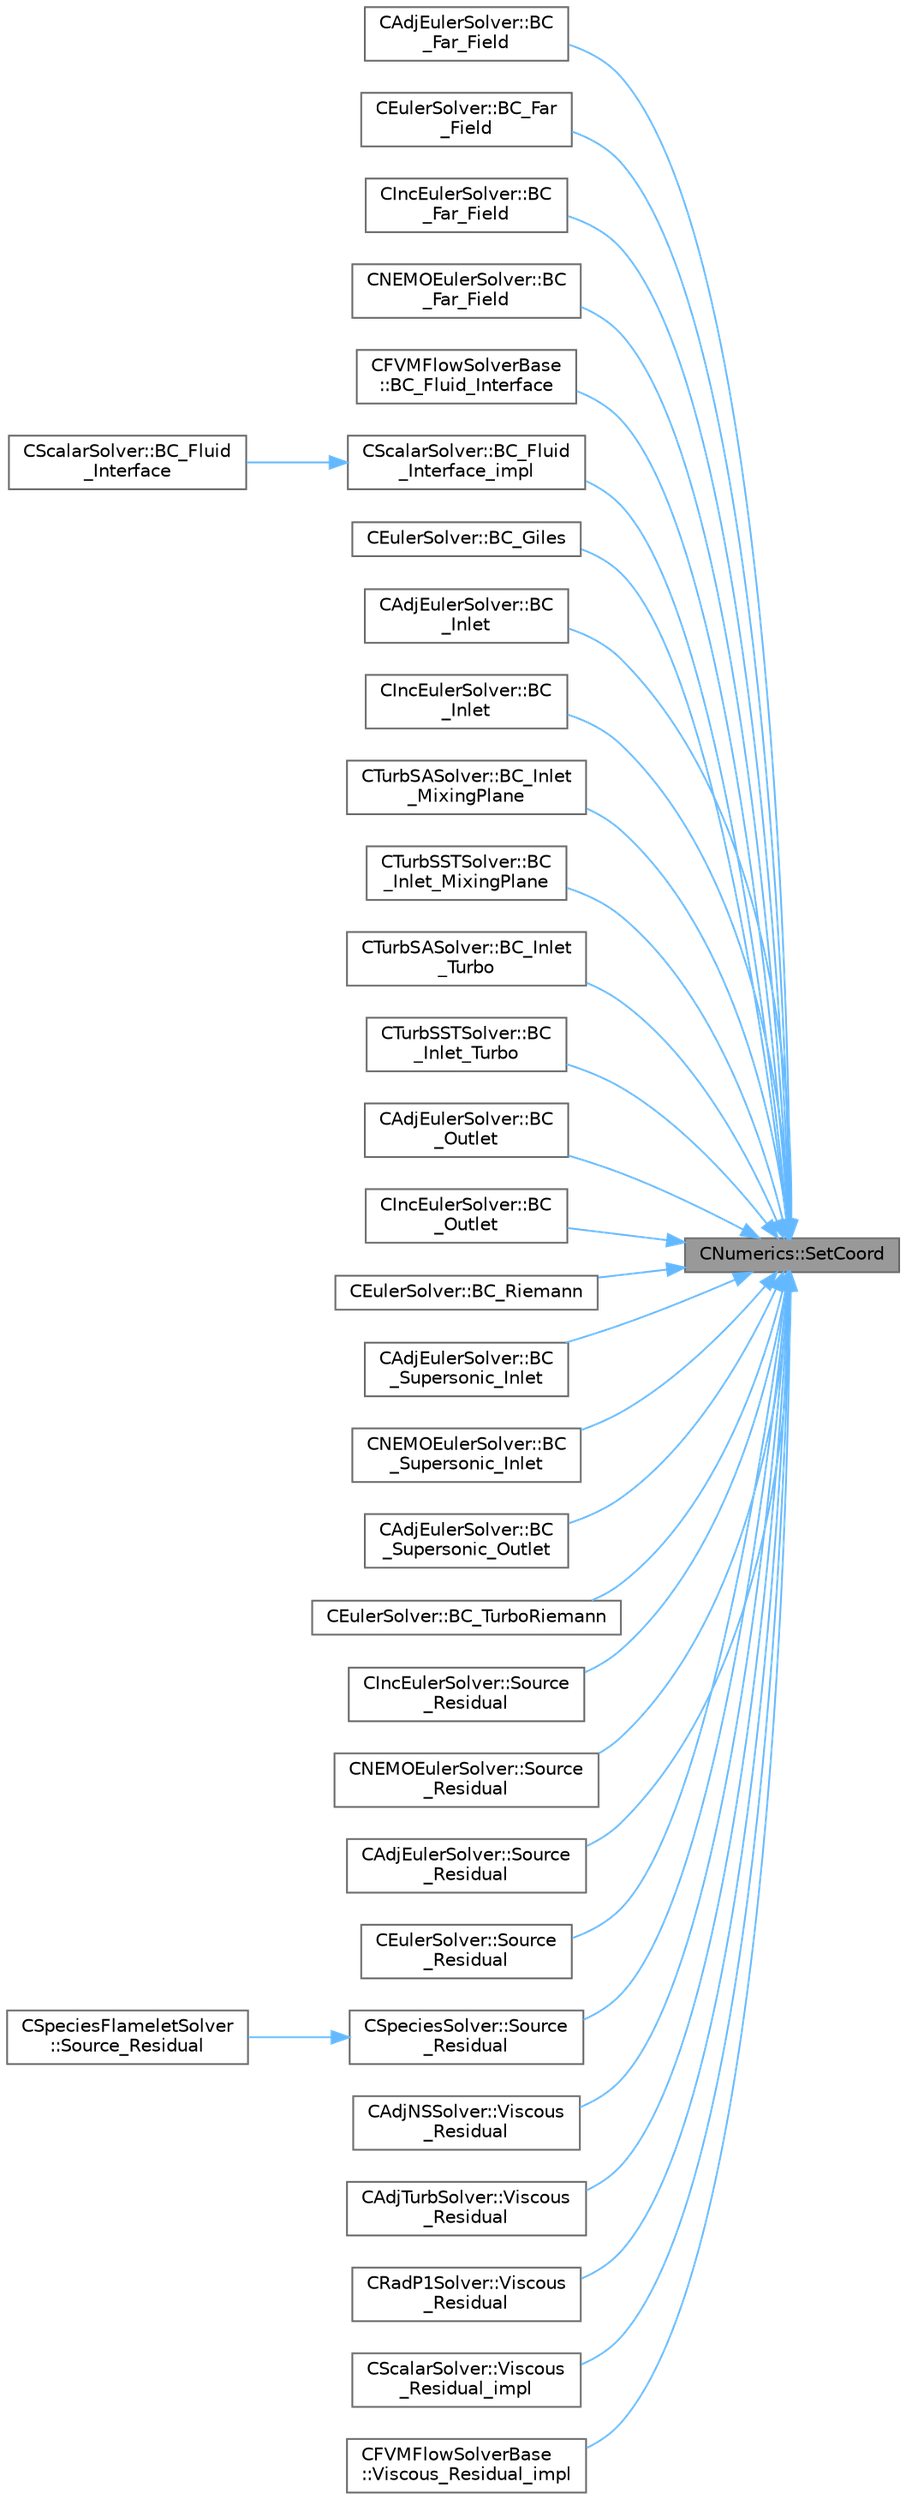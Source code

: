 digraph "CNumerics::SetCoord"
{
 // LATEX_PDF_SIZE
  bgcolor="transparent";
  edge [fontname=Helvetica,fontsize=10,labelfontname=Helvetica,labelfontsize=10];
  node [fontname=Helvetica,fontsize=10,shape=box,height=0.2,width=0.4];
  rankdir="RL";
  Node1 [id="Node000001",label="CNumerics::SetCoord",height=0.2,width=0.4,color="gray40", fillcolor="grey60", style="filled", fontcolor="black",tooltip="Set coordinates of the points."];
  Node1 -> Node2 [id="edge1_Node000001_Node000002",dir="back",color="steelblue1",style="solid",tooltip=" "];
  Node2 [id="Node000002",label="CAdjEulerSolver::BC\l_Far_Field",height=0.2,width=0.4,color="grey40", fillcolor="white", style="filled",URL="$classCAdjEulerSolver.html#ad145d66ed2938ef1b6a187d3133ee101",tooltip="Impose the boundary condition to the far field using characteristics."];
  Node1 -> Node3 [id="edge2_Node000001_Node000003",dir="back",color="steelblue1",style="solid",tooltip=" "];
  Node3 [id="Node000003",label="CEulerSolver::BC_Far\l_Field",height=0.2,width=0.4,color="grey40", fillcolor="white", style="filled",URL="$classCEulerSolver.html#a11facef76cf89c53ed82c54895c057a9",tooltip="Impose the far-field boundary condition using characteristics."];
  Node1 -> Node4 [id="edge3_Node000001_Node000004",dir="back",color="steelblue1",style="solid",tooltip=" "];
  Node4 [id="Node000004",label="CIncEulerSolver::BC\l_Far_Field",height=0.2,width=0.4,color="grey40", fillcolor="white", style="filled",URL="$classCIncEulerSolver.html#a4344a93831dc3f6fd2830cbe8e0c1e3b",tooltip="Impose the far-field boundary condition using characteristics."];
  Node1 -> Node5 [id="edge4_Node000001_Node000005",dir="back",color="steelblue1",style="solid",tooltip=" "];
  Node5 [id="Node000005",label="CNEMOEulerSolver::BC\l_Far_Field",height=0.2,width=0.4,color="grey40", fillcolor="white", style="filled",URL="$classCNEMOEulerSolver.html#af35c1b20663aa6051487296077034f05",tooltip="Impose the far-field boundary condition using characteristics."];
  Node1 -> Node6 [id="edge5_Node000001_Node000006",dir="back",color="steelblue1",style="solid",tooltip=" "];
  Node6 [id="Node000006",label="CFVMFlowSolverBase\l::BC_Fluid_Interface",height=0.2,width=0.4,color="grey40", fillcolor="white", style="filled",URL="$classCFVMFlowSolverBase.html#aba13af32acdc3fdae92901125a94ab0f",tooltip="Impose the interface state across sliding meshes."];
  Node1 -> Node7 [id="edge6_Node000001_Node000007",dir="back",color="steelblue1",style="solid",tooltip=" "];
  Node7 [id="Node000007",label="CScalarSolver::BC_Fluid\l_Interface_impl",height=0.2,width=0.4,color="grey40", fillcolor="white", style="filled",URL="$classCScalarSolver.html#a72b57a00685a9745cd20e1ee5294c31d",tooltip="Generic implementation of the fluid interface boundary condition for scalar solvers."];
  Node7 -> Node8 [id="edge7_Node000007_Node000008",dir="back",color="steelblue1",style="solid",tooltip=" "];
  Node8 [id="Node000008",label="CScalarSolver::BC_Fluid\l_Interface",height=0.2,width=0.4,color="grey40", fillcolor="white", style="filled",URL="$classCScalarSolver.html#abe7852011de7a0d20b0b330729e0de50",tooltip="Impose the fluid interface boundary condition using transfer data."];
  Node1 -> Node9 [id="edge8_Node000001_Node000009",dir="back",color="steelblue1",style="solid",tooltip=" "];
  Node9 [id="Node000009",label="CEulerSolver::BC_Giles",height=0.2,width=0.4,color="grey40", fillcolor="white", style="filled",URL="$classCEulerSolver.html#a40fad0a57e8dcba8a8f4d4fa8eab02f0",tooltip="Impose the boundary condition using characteristic recostruction."];
  Node1 -> Node10 [id="edge9_Node000001_Node000010",dir="back",color="steelblue1",style="solid",tooltip=" "];
  Node10 [id="Node000010",label="CAdjEulerSolver::BC\l_Inlet",height=0.2,width=0.4,color="grey40", fillcolor="white", style="filled",URL="$classCAdjEulerSolver.html#ae32700e955c44bc12de7a818d8e412bf",tooltip="Impose the inlet boundary condition."];
  Node1 -> Node11 [id="edge10_Node000001_Node000011",dir="back",color="steelblue1",style="solid",tooltip=" "];
  Node11 [id="Node000011",label="CIncEulerSolver::BC\l_Inlet",height=0.2,width=0.4,color="grey40", fillcolor="white", style="filled",URL="$classCIncEulerSolver.html#ac0b00dbc68bbd80aa48f6249c6ea5c38",tooltip="Impose a subsonic inlet boundary condition."];
  Node1 -> Node12 [id="edge11_Node000001_Node000012",dir="back",color="steelblue1",style="solid",tooltip=" "];
  Node12 [id="Node000012",label="CTurbSASolver::BC_Inlet\l_MixingPlane",height=0.2,width=0.4,color="grey40", fillcolor="white", style="filled",URL="$classCTurbSASolver.html#a01e392cd5dd660196e86d7dec01d1acd",tooltip="Impose the inlet boundary condition."];
  Node1 -> Node13 [id="edge12_Node000001_Node000013",dir="back",color="steelblue1",style="solid",tooltip=" "];
  Node13 [id="Node000013",label="CTurbSSTSolver::BC\l_Inlet_MixingPlane",height=0.2,width=0.4,color="grey40", fillcolor="white", style="filled",URL="$classCTurbSSTSolver.html#a9d4b339f4ee99d06b604bf17a24e8fe8",tooltip="Impose the inlet boundary condition."];
  Node1 -> Node14 [id="edge13_Node000001_Node000014",dir="back",color="steelblue1",style="solid",tooltip=" "];
  Node14 [id="Node000014",label="CTurbSASolver::BC_Inlet\l_Turbo",height=0.2,width=0.4,color="grey40", fillcolor="white", style="filled",URL="$classCTurbSASolver.html#a9cdd12aa912c00c12dbb80cc21c7977a",tooltip="Impose the inlet boundary condition."];
  Node1 -> Node15 [id="edge14_Node000001_Node000015",dir="back",color="steelblue1",style="solid",tooltip=" "];
  Node15 [id="Node000015",label="CTurbSSTSolver::BC\l_Inlet_Turbo",height=0.2,width=0.4,color="grey40", fillcolor="white", style="filled",URL="$classCTurbSSTSolver.html#a054ade13cc21d3d718c8fa2f2d514112",tooltip="Impose the inlet boundary condition."];
  Node1 -> Node16 [id="edge15_Node000001_Node000016",dir="back",color="steelblue1",style="solid",tooltip=" "];
  Node16 [id="Node000016",label="CAdjEulerSolver::BC\l_Outlet",height=0.2,width=0.4,color="grey40", fillcolor="white", style="filled",URL="$classCAdjEulerSolver.html#a606732a2540893587de80506c5d0ac70",tooltip="Impose the outlet boundary condition."];
  Node1 -> Node17 [id="edge16_Node000001_Node000017",dir="back",color="steelblue1",style="solid",tooltip=" "];
  Node17 [id="Node000017",label="CIncEulerSolver::BC\l_Outlet",height=0.2,width=0.4,color="grey40", fillcolor="white", style="filled",URL="$classCIncEulerSolver.html#afc1e6b64c1d323261468e1aa04b110ad",tooltip="Impose the outlet boundary condition."];
  Node1 -> Node18 [id="edge17_Node000001_Node000018",dir="back",color="steelblue1",style="solid",tooltip=" "];
  Node18 [id="Node000018",label="CEulerSolver::BC_Riemann",height=0.2,width=0.4,color="grey40", fillcolor="white", style="filled",URL="$classCEulerSolver.html#a4ad4a65b3fc5a51b1561436736f7f7ca",tooltip="Impose the boundary condition using characteristic recostruction."];
  Node1 -> Node19 [id="edge18_Node000001_Node000019",dir="back",color="steelblue1",style="solid",tooltip=" "];
  Node19 [id="Node000019",label="CAdjEulerSolver::BC\l_Supersonic_Inlet",height=0.2,width=0.4,color="grey40", fillcolor="white", style="filled",URL="$classCAdjEulerSolver.html#a387bb98473abfa504de673a89f39cd70",tooltip="Impose the supersonic inlet boundary condition."];
  Node1 -> Node20 [id="edge19_Node000001_Node000020",dir="back",color="steelblue1",style="solid",tooltip=" "];
  Node20 [id="Node000020",label="CNEMOEulerSolver::BC\l_Supersonic_Inlet",height=0.2,width=0.4,color="grey40", fillcolor="white", style="filled",URL="$classCNEMOEulerSolver.html#a1448f7a4a713ada22016532249a56a95",tooltip="Impose a supersonic inlet boundary condition."];
  Node1 -> Node21 [id="edge20_Node000001_Node000021",dir="back",color="steelblue1",style="solid",tooltip=" "];
  Node21 [id="Node000021",label="CAdjEulerSolver::BC\l_Supersonic_Outlet",height=0.2,width=0.4,color="grey40", fillcolor="white", style="filled",URL="$classCAdjEulerSolver.html#a2d9d0f85686f7c45ab8ddb89161cc376",tooltip="Impose the supersonic outlet boundary condition."];
  Node1 -> Node22 [id="edge21_Node000001_Node000022",dir="back",color="steelblue1",style="solid",tooltip=" "];
  Node22 [id="Node000022",label="CEulerSolver::BC_TurboRiemann",height=0.2,width=0.4,color="grey40", fillcolor="white", style="filled",URL="$classCEulerSolver.html#a8e036f2dff1d945d814c93a74159a3cc",tooltip="Impose the boundary condition using characteristic recostruction."];
  Node1 -> Node23 [id="edge22_Node000001_Node000023",dir="back",color="steelblue1",style="solid",tooltip=" "];
  Node23 [id="Node000023",label="CIncEulerSolver::Source\l_Residual",height=0.2,width=0.4,color="grey40", fillcolor="white", style="filled",URL="$classCIncEulerSolver.html#a5f9ced3a85731749b16d6f1bac9460f6",tooltip="Source term integration."];
  Node1 -> Node24 [id="edge23_Node000001_Node000024",dir="back",color="steelblue1",style="solid",tooltip=" "];
  Node24 [id="Node000024",label="CNEMOEulerSolver::Source\l_Residual",height=0.2,width=0.4,color="grey40", fillcolor="white", style="filled",URL="$classCNEMOEulerSolver.html#a0758ca67e16c9f1f0f8fe5c8ec661cf7",tooltip="Source term integration."];
  Node1 -> Node25 [id="edge24_Node000001_Node000025",dir="back",color="steelblue1",style="solid",tooltip=" "];
  Node25 [id="Node000025",label="CAdjEulerSolver::Source\l_Residual",height=0.2,width=0.4,color="grey40", fillcolor="white", style="filled",URL="$classCAdjEulerSolver.html#ae216910d8440480535ade23935b75b92",tooltip="Source term integration."];
  Node1 -> Node26 [id="edge25_Node000001_Node000026",dir="back",color="steelblue1",style="solid",tooltip=" "];
  Node26 [id="Node000026",label="CEulerSolver::Source\l_Residual",height=0.2,width=0.4,color="grey40", fillcolor="white", style="filled",URL="$classCEulerSolver.html#a3173ebda0dc28e9fc17ced219fc60e9a",tooltip="Source term integration."];
  Node1 -> Node27 [id="edge26_Node000001_Node000027",dir="back",color="steelblue1",style="solid",tooltip=" "];
  Node27 [id="Node000027",label="CSpeciesSolver::Source\l_Residual",height=0.2,width=0.4,color="grey40", fillcolor="white", style="filled",URL="$classCSpeciesSolver.html#a02c01af54949033097952c6562e2ee64",tooltip="Source term computation for axisymmetric flow."];
  Node27 -> Node28 [id="edge27_Node000027_Node000028",dir="back",color="steelblue1",style="solid",tooltip=" "];
  Node28 [id="Node000028",label="CSpeciesFlameletSolver\l::Source_Residual",height=0.2,width=0.4,color="grey40", fillcolor="white", style="filled",URL="$classCSpeciesFlameletSolver.html#ab432a7c07b01ab72e43e9a423e4e757f",tooltip="Source term computation."];
  Node1 -> Node29 [id="edge28_Node000001_Node000029",dir="back",color="steelblue1",style="solid",tooltip=" "];
  Node29 [id="Node000029",label="CAdjNSSolver::Viscous\l_Residual",height=0.2,width=0.4,color="grey40", fillcolor="white", style="filled",URL="$classCAdjNSSolver.html#a87064a324dd57b715155f405fc0804fc",tooltip="Compute the viscous residuals for the adjoint equation."];
  Node1 -> Node30 [id="edge29_Node000001_Node000030",dir="back",color="steelblue1",style="solid",tooltip=" "];
  Node30 [id="Node000030",label="CAdjTurbSolver::Viscous\l_Residual",height=0.2,width=0.4,color="grey40", fillcolor="white", style="filled",URL="$classCAdjTurbSolver.html#a7a5247a1cc0a32dd690fc4881fadd999",tooltip="Compute the viscous residuals for the turbulent adjoint equation."];
  Node1 -> Node31 [id="edge30_Node000001_Node000031",dir="back",color="steelblue1",style="solid",tooltip=" "];
  Node31 [id="Node000031",label="CRadP1Solver::Viscous\l_Residual",height=0.2,width=0.4,color="grey40", fillcolor="white", style="filled",URL="$classCRadP1Solver.html#a63240e4981e0dcb2963799c9aada11f4",tooltip="Compute the viscous residuals for the turbulent equation."];
  Node1 -> Node32 [id="edge31_Node000001_Node000032",dir="back",color="steelblue1",style="solid",tooltip=" "];
  Node32 [id="Node000032",label="CScalarSolver::Viscous\l_Residual_impl",height=0.2,width=0.4,color="grey40", fillcolor="white", style="filled",URL="$classCScalarSolver.html#a475526431776d89e1749cb7792e7e89c",tooltip="Compute the viscous flux for the scalar equation at a particular edge."];
  Node1 -> Node33 [id="edge32_Node000001_Node000033",dir="back",color="steelblue1",style="solid",tooltip=" "];
  Node33 [id="Node000033",label="CFVMFlowSolverBase\l::Viscous_Residual_impl",height=0.2,width=0.4,color="grey40", fillcolor="white", style="filled",URL="$classCFVMFlowSolverBase.html#a9d3a7c4b5b3ddb9e893e45b27610a472",tooltip=" "];
}
